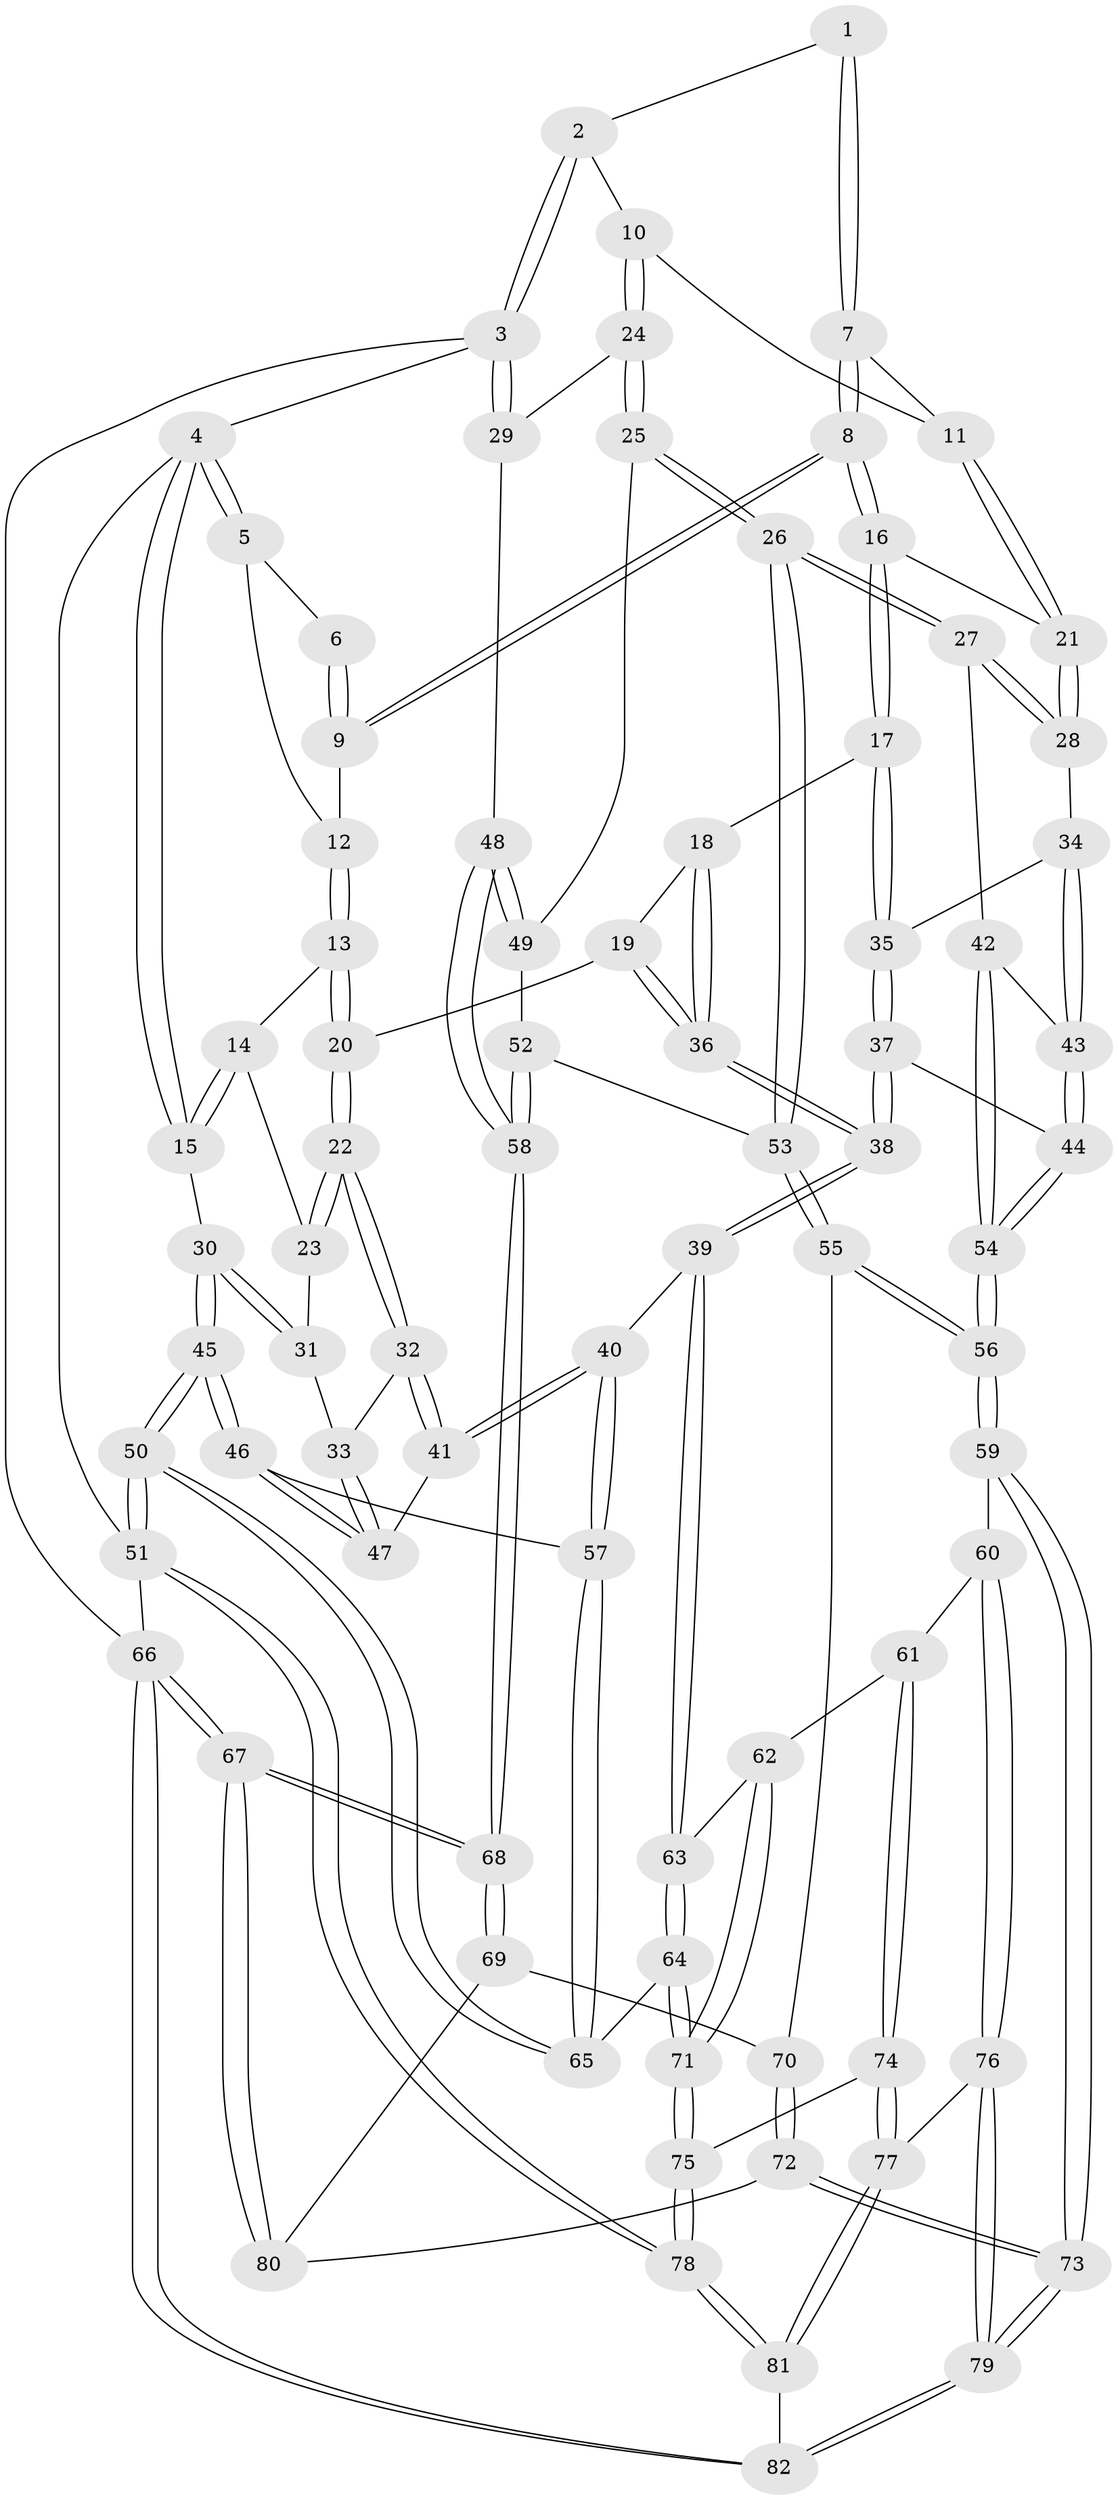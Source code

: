 // coarse degree distribution, {3: 0.07017543859649122, 5: 0.38596491228070173, 6: 0.12280701754385964, 4: 0.42105263157894735}
// Generated by graph-tools (version 1.1) at 2025/24/03/03/25 07:24:40]
// undirected, 82 vertices, 202 edges
graph export_dot {
graph [start="1"]
  node [color=gray90,style=filled];
  1 [pos="+0.5323322452019502+0"];
  2 [pos="+0.9397420419018132+0"];
  3 [pos="+1+0"];
  4 [pos="+0+0"];
  5 [pos="+0+0"];
  6 [pos="+0.4217945350768906+0"];
  7 [pos="+0.5476278176777019+0.06444992121392473"];
  8 [pos="+0.4670289453201351+0.254913831005564"];
  9 [pos="+0.3034545724239269+0.17109770901671167"];
  10 [pos="+0.7922024318377741+0.23408839298995548"];
  11 [pos="+0.6696265284178385+0.21385630670345157"];
  12 [pos="+0.280324292783077+0.18581250422898857"];
  13 [pos="+0.2642062841562999+0.20167464210521616"];
  14 [pos="+0.252776194077062+0.2033386806296489"];
  15 [pos="+0+0"];
  16 [pos="+0.4718104960090028+0.28897985235478074"];
  17 [pos="+0.4511772651449447+0.3199875810994555"];
  18 [pos="+0.45081685262433313+0.32012010079691056"];
  19 [pos="+0.39361217095783574+0.33556166246996466"];
  20 [pos="+0.31500662873842417+0.34490263997733794"];
  21 [pos="+0.589578233209008+0.3161679025838346"];
  22 [pos="+0.2712769948605801+0.39962942735426227"];
  23 [pos="+0.15290331190416406+0.29719464973898674"];
  24 [pos="+0.823198671626129+0.3016267033413122"];
  25 [pos="+0.8003859845019398+0.4263362342437904"];
  26 [pos="+0.7648089671373076+0.4520744716225311"];
  27 [pos="+0.7111868630953299+0.4585544408154998"];
  28 [pos="+0.6279801248434684+0.3792343998179653"];
  29 [pos="+1+0.20636754733025145"];
  30 [pos="+0+0.20757105089316305"];
  31 [pos="+0.1431825340617861+0.2985663006134467"];
  32 [pos="+0.26893713749544546+0.4111226859163397"];
  33 [pos="+0.1395665259498413+0.42275256580560405"];
  34 [pos="+0.5194357544470503+0.4202746752317497"];
  35 [pos="+0.47590936988763627+0.4005219086920733"];
  36 [pos="+0.375174506212562+0.48976965539049216"];
  37 [pos="+0.4307775265980745+0.5373932338203506"];
  38 [pos="+0.35986033436125825+0.548497444240003"];
  39 [pos="+0.34562276225666494+0.5532203021220714"];
  40 [pos="+0.30042511161740204+0.5212572760352157"];
  41 [pos="+0.29120809126938973+0.5010179040331894"];
  42 [pos="+0.6875063967837255+0.47833969768345386"];
  43 [pos="+0.5627692440106498+0.4923089204735279"];
  44 [pos="+0.4722741398116662+0.5508310063272787"];
  45 [pos="+0+0.5254361421675892"];
  46 [pos="+0+0.5313913221740133"];
  47 [pos="+0.07851111249697879+0.4707014065252248"];
  48 [pos="+1+0.5092259087233048"];
  49 [pos="+0.8471805282347746+0.4441291265127402"];
  50 [pos="+0+1"];
  51 [pos="+0+1"];
  52 [pos="+0.9007692498492593+0.5955125993873004"];
  53 [pos="+0.8081894674597626+0.6735587911036491"];
  54 [pos="+0.5898532648552737+0.7063212508520539"];
  55 [pos="+0.8076836119677734+0.6850267120363615"];
  56 [pos="+0.5905434286155269+0.7118450408356476"];
  57 [pos="+0.11187314597548582+0.6027590497366866"];
  58 [pos="+1+0.614106357343634"];
  59 [pos="+0.5862152537786738+0.7213624992709405"];
  60 [pos="+0.4873673428287122+0.7459180726836022"];
  61 [pos="+0.44096888968510906+0.7448494705577497"];
  62 [pos="+0.3970835127966272+0.7163771180572425"];
  63 [pos="+0.3359453391916548+0.6437544371985051"];
  64 [pos="+0.1992684157113274+0.7427669068268375"];
  65 [pos="+0.19883339530184713+0.7427814526521662"];
  66 [pos="+1+1"];
  67 [pos="+1+1"];
  68 [pos="+1+0.7069117860381179"];
  69 [pos="+0.9986040455521413+0.7358411628613075"];
  70 [pos="+0.8246063772008081+0.7045319906700552"];
  71 [pos="+0.29042839950629706+0.8191848758252569"];
  72 [pos="+0.7810880264826022+0.8901500457742206"];
  73 [pos="+0.6686194517692038+0.979422580739011"];
  74 [pos="+0.3764843542432294+0.8574782409437749"];
  75 [pos="+0.3139684107356961+0.8612829565374891"];
  76 [pos="+0.4649737024169562+0.8895205050886834"];
  77 [pos="+0.4162858472985285+0.8961285796431839"];
  78 [pos="+0.12013458323503975+1"];
  79 [pos="+0.6673257532263127+0.9838097367362625"];
  80 [pos="+0.8757372875959712+0.8868529490641076"];
  81 [pos="+0.3714983861795954+1"];
  82 [pos="+0.6579683980589126+1"];
  1 -- 2;
  1 -- 7;
  1 -- 7;
  2 -- 3;
  2 -- 3;
  2 -- 10;
  3 -- 4;
  3 -- 29;
  3 -- 29;
  3 -- 66;
  4 -- 5;
  4 -- 5;
  4 -- 15;
  4 -- 15;
  4 -- 51;
  5 -- 6;
  5 -- 12;
  6 -- 9;
  6 -- 9;
  7 -- 8;
  7 -- 8;
  7 -- 11;
  8 -- 9;
  8 -- 9;
  8 -- 16;
  8 -- 16;
  9 -- 12;
  10 -- 11;
  10 -- 24;
  10 -- 24;
  11 -- 21;
  11 -- 21;
  12 -- 13;
  12 -- 13;
  13 -- 14;
  13 -- 20;
  13 -- 20;
  14 -- 15;
  14 -- 15;
  14 -- 23;
  15 -- 30;
  16 -- 17;
  16 -- 17;
  16 -- 21;
  17 -- 18;
  17 -- 35;
  17 -- 35;
  18 -- 19;
  18 -- 36;
  18 -- 36;
  19 -- 20;
  19 -- 36;
  19 -- 36;
  20 -- 22;
  20 -- 22;
  21 -- 28;
  21 -- 28;
  22 -- 23;
  22 -- 23;
  22 -- 32;
  22 -- 32;
  23 -- 31;
  24 -- 25;
  24 -- 25;
  24 -- 29;
  25 -- 26;
  25 -- 26;
  25 -- 49;
  26 -- 27;
  26 -- 27;
  26 -- 53;
  26 -- 53;
  27 -- 28;
  27 -- 28;
  27 -- 42;
  28 -- 34;
  29 -- 48;
  30 -- 31;
  30 -- 31;
  30 -- 45;
  30 -- 45;
  31 -- 33;
  32 -- 33;
  32 -- 41;
  32 -- 41;
  33 -- 47;
  33 -- 47;
  34 -- 35;
  34 -- 43;
  34 -- 43;
  35 -- 37;
  35 -- 37;
  36 -- 38;
  36 -- 38;
  37 -- 38;
  37 -- 38;
  37 -- 44;
  38 -- 39;
  38 -- 39;
  39 -- 40;
  39 -- 63;
  39 -- 63;
  40 -- 41;
  40 -- 41;
  40 -- 57;
  40 -- 57;
  41 -- 47;
  42 -- 43;
  42 -- 54;
  42 -- 54;
  43 -- 44;
  43 -- 44;
  44 -- 54;
  44 -- 54;
  45 -- 46;
  45 -- 46;
  45 -- 50;
  45 -- 50;
  46 -- 47;
  46 -- 47;
  46 -- 57;
  48 -- 49;
  48 -- 49;
  48 -- 58;
  48 -- 58;
  49 -- 52;
  50 -- 51;
  50 -- 51;
  50 -- 65;
  50 -- 65;
  51 -- 78;
  51 -- 78;
  51 -- 66;
  52 -- 53;
  52 -- 58;
  52 -- 58;
  53 -- 55;
  53 -- 55;
  54 -- 56;
  54 -- 56;
  55 -- 56;
  55 -- 56;
  55 -- 70;
  56 -- 59;
  56 -- 59;
  57 -- 65;
  57 -- 65;
  58 -- 68;
  58 -- 68;
  59 -- 60;
  59 -- 73;
  59 -- 73;
  60 -- 61;
  60 -- 76;
  60 -- 76;
  61 -- 62;
  61 -- 74;
  61 -- 74;
  62 -- 63;
  62 -- 71;
  62 -- 71;
  63 -- 64;
  63 -- 64;
  64 -- 65;
  64 -- 71;
  64 -- 71;
  66 -- 67;
  66 -- 67;
  66 -- 82;
  66 -- 82;
  67 -- 68;
  67 -- 68;
  67 -- 80;
  67 -- 80;
  68 -- 69;
  68 -- 69;
  69 -- 70;
  69 -- 80;
  70 -- 72;
  70 -- 72;
  71 -- 75;
  71 -- 75;
  72 -- 73;
  72 -- 73;
  72 -- 80;
  73 -- 79;
  73 -- 79;
  74 -- 75;
  74 -- 77;
  74 -- 77;
  75 -- 78;
  75 -- 78;
  76 -- 77;
  76 -- 79;
  76 -- 79;
  77 -- 81;
  77 -- 81;
  78 -- 81;
  78 -- 81;
  79 -- 82;
  79 -- 82;
  81 -- 82;
}
